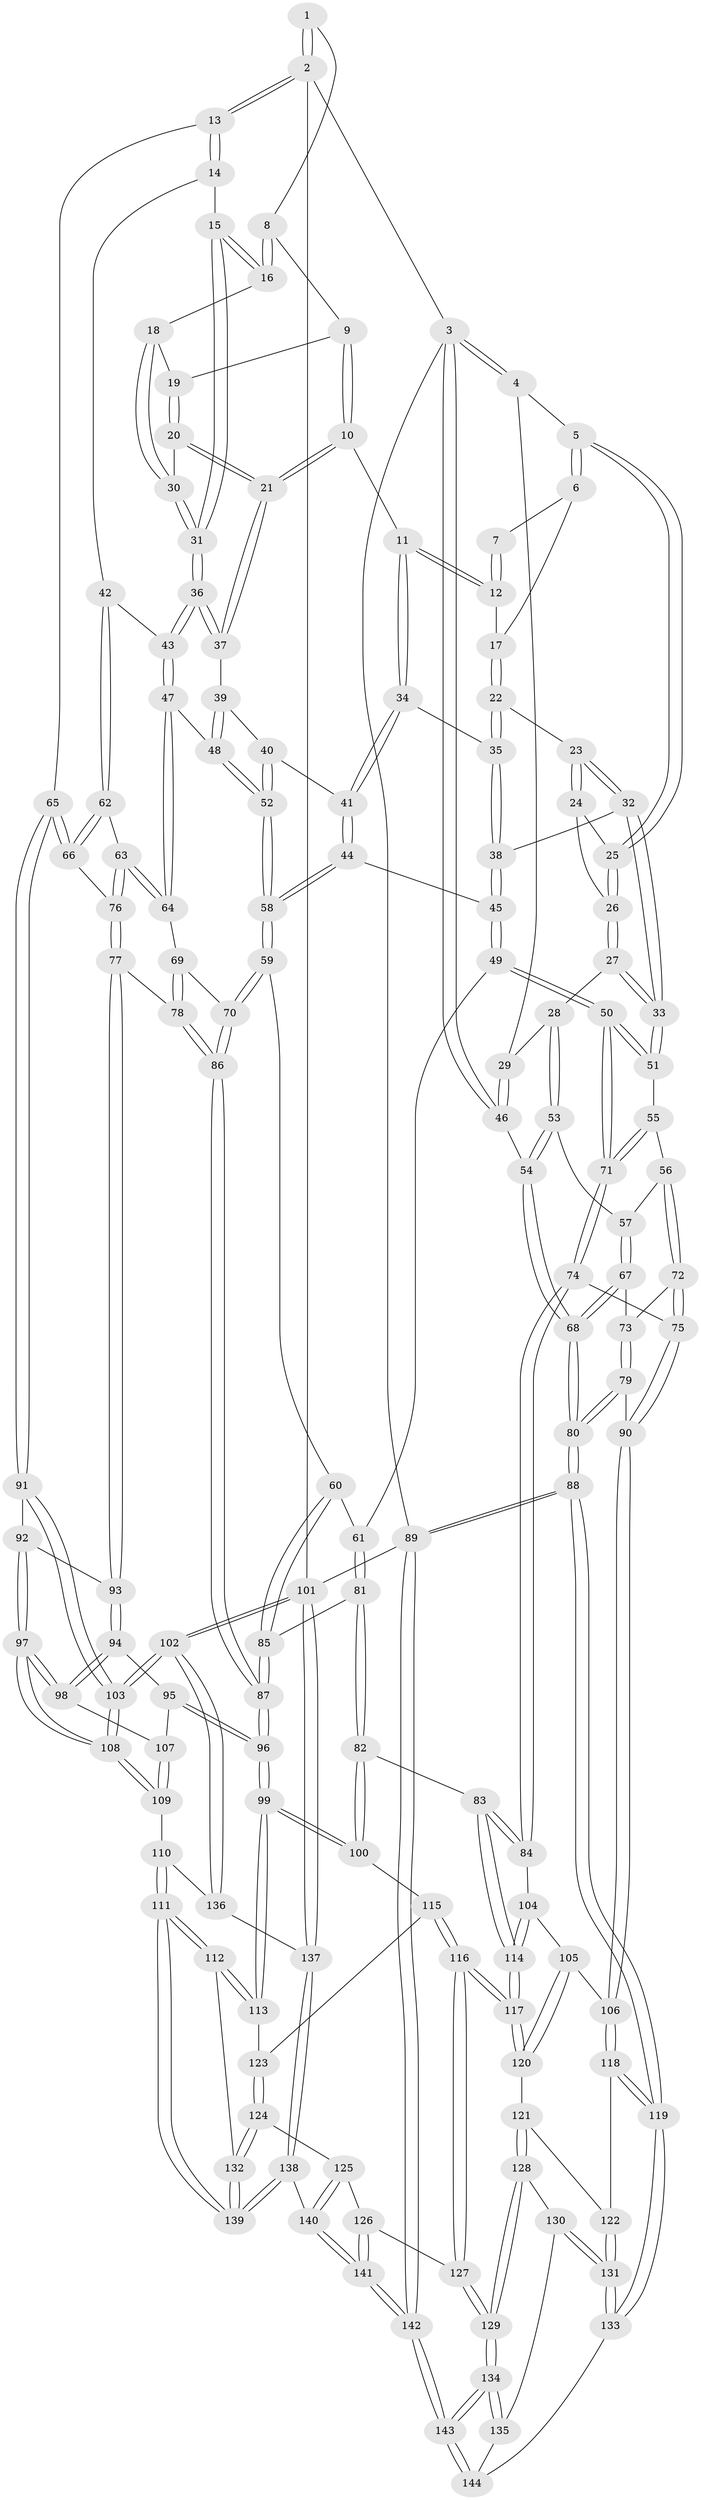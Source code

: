// coarse degree distribution, {3: 0.09, 8: 0.01, 6: 0.08, 5: 0.37, 2: 0.01, 4: 0.44}
// Generated by graph-tools (version 1.1) at 2025/24/03/03/25 07:24:39]
// undirected, 144 vertices, 357 edges
graph export_dot {
graph [start="1"]
  node [color=gray90,style=filled];
  1 [pos="+0.9521013567957944+0"];
  2 [pos="+1+0"];
  3 [pos="+0+0"];
  4 [pos="+0.33451161467585305+0"];
  5 [pos="+0.3805251485121763+0"];
  6 [pos="+0.4724901738159985+0"];
  7 [pos="+0.9280467793191867+0"];
  8 [pos="+0.9064793937233727+0"];
  9 [pos="+0.8208602283519859+0.07017672996575298"];
  10 [pos="+0.7531514590319836+0.1387208221836897"];
  11 [pos="+0.7202084591293113+0.12648092928268587"];
  12 [pos="+0.7048834845102605+0.09908110962106997"];
  13 [pos="+1+0.13266468591936245"];
  14 [pos="+1+0.1498301530970743"];
  15 [pos="+1+0.147501026500961"];
  16 [pos="+0.9415696053434456+0.10303044536126066"];
  17 [pos="+0.4970580083532506+0"];
  18 [pos="+0.9268364322847522+0.11225858393414957"];
  19 [pos="+0.8841859277197992+0.11078883597464333"];
  20 [pos="+0.8663048420525534+0.14839955759064236"];
  21 [pos="+0.7542621955398974+0.14052308085791518"];
  22 [pos="+0.5336450285942301+0.11536448665170235"];
  23 [pos="+0.4202672010915342+0.17830763199992533"];
  24 [pos="+0.40872458733077943+0.09691558813072502"];
  25 [pos="+0.3911424248989295+0"];
  26 [pos="+0.3589496228929057+0.16490543502420285"];
  27 [pos="+0.3419372889605943+0.2398752268191366"];
  28 [pos="+0.1923344350541474+0.1560193772325116"];
  29 [pos="+0.1901587043791354+0.1411804418687926"];
  30 [pos="+0.8977686043879811+0.17046202303143287"];
  31 [pos="+0.9081515118138501+0.22562711724498166"];
  32 [pos="+0.4117368799114456+0.22611604886988884"];
  33 [pos="+0.3672505506233088+0.25760935915706173"];
  34 [pos="+0.6210331261312645+0.1928384471301908"];
  35 [pos="+0.5517347186140866+0.16132388088020314"];
  36 [pos="+0.8942836525389204+0.2586472422421492"];
  37 [pos="+0.7738355271674807+0.19657973993132313"];
  38 [pos="+0.4926473718751538+0.22899414039707353"];
  39 [pos="+0.7520124245164378+0.24579664869731008"];
  40 [pos="+0.7421899442783446+0.25542040935259197"];
  41 [pos="+0.6248649694839606+0.27035939356904914"];
  42 [pos="+0.9182923006036453+0.302014795146016"];
  43 [pos="+0.9070394578480843+0.2962206721325434"];
  44 [pos="+0.6142808086209557+0.2983842794015185"];
  45 [pos="+0.5450246205016283+0.3160640864114619"];
  46 [pos="+0+0"];
  47 [pos="+0.8264440262724961+0.3546037011517847"];
  48 [pos="+0.8248044332870434+0.3544794825312523"];
  49 [pos="+0.48618985804780473+0.3944265851164613"];
  50 [pos="+0.4350290720131289+0.4007822468053964"];
  51 [pos="+0.3698387659582623+0.30808000544976427"];
  52 [pos="+0.7124525332611535+0.3816603427521332"];
  53 [pos="+0.14508338465436924+0.2583422107198341"];
  54 [pos="+0+0.29074219079858793"];
  55 [pos="+0.25392128606335473+0.3678710748179102"];
  56 [pos="+0.23461153186405292+0.3647161203646767"];
  57 [pos="+0.15557597608249904+0.3111798136519095"];
  58 [pos="+0.6939812061779234+0.3950023294833632"];
  59 [pos="+0.6912158176982326+0.4077078091318771"];
  60 [pos="+0.6612517303588683+0.4366896471667517"];
  61 [pos="+0.5415987728931211+0.43772059279513464"];
  62 [pos="+1+0.3661588191734924"];
  63 [pos="+0.8985949056523527+0.44238747853812943"];
  64 [pos="+0.843403970629659+0.41995326121560733"];
  65 [pos="+1+0.40663993890188355"];
  66 [pos="+1+0.3971267209359621"];
  67 [pos="+0.1122966994987286+0.38939474852482286"];
  68 [pos="+0+0.43615739373495965"];
  69 [pos="+0.8350501740654904+0.4329546090511656"];
  70 [pos="+0.7657495697896666+0.4758080171133881"];
  71 [pos="+0.3519475888659683+0.5447624239999438"];
  72 [pos="+0.1945615397275836+0.4966384922258021"];
  73 [pos="+0.11715956705445475+0.40615433072256457"];
  74 [pos="+0.34408905189702926+0.5760728519073729"];
  75 [pos="+0.2148550369227125+0.5617496250635274"];
  76 [pos="+0.8963158520818448+0.5318260512970633"];
  77 [pos="+0.8778978836724716+0.5633062692312516"];
  78 [pos="+0.862154839632081+0.5616277371733654"];
  79 [pos="+0.024672657192706893+0.629747961173969"];
  80 [pos="+0+0.6181603371077574"];
  81 [pos="+0.5481689273079301+0.5518321328194027"];
  82 [pos="+0.41092251286048403+0.6296034419370191"];
  83 [pos="+0.38958763130899393+0.6313812341446073"];
  84 [pos="+0.36585979364819127+0.6083304470392372"];
  85 [pos="+0.6469371983304637+0.5726746250653519"];
  86 [pos="+0.7939908185161628+0.5677764015350114"];
  87 [pos="+0.7026380004025164+0.6460589451682875"];
  88 [pos="+0+1"];
  89 [pos="+0+1"];
  90 [pos="+0.05169321882899437+0.6359731141551065"];
  91 [pos="+1+0.5043205416755088"];
  92 [pos="+0.9588869803867864+0.5748687830537074"];
  93 [pos="+0.8862590423935683+0.5720619088145945"];
  94 [pos="+0.9160249407507847+0.6812303305359522"];
  95 [pos="+0.7972694793618031+0.691606716632284"];
  96 [pos="+0.6998051123831963+0.6703213957056614"];
  97 [pos="+1+0.7494113830211574"];
  98 [pos="+0.9266847668396935+0.6938208989075064"];
  99 [pos="+0.6777756047428516+0.7163357279801478"];
  100 [pos="+0.6317542286971821+0.7184235344209583"];
  101 [pos="+1+1"];
  102 [pos="+1+1"];
  103 [pos="+1+0.8644896487924141"];
  104 [pos="+0.20607778953475864+0.7447215258802491"];
  105 [pos="+0.18928067799997222+0.7569461221602949"];
  106 [pos="+0.10190999472524517+0.7091225121712225"];
  107 [pos="+0.8577394496109719+0.7586831284202081"];
  108 [pos="+1+0.7908665041458989"];
  109 [pos="+0.8369479193882815+0.8138348221327927"];
  110 [pos="+0.7908430239158195+0.8497413969269796"];
  111 [pos="+0.7424901887185342+0.8414625994425126"];
  112 [pos="+0.7102697906495524+0.8067356927310843"];
  113 [pos="+0.6986698029404526+0.783675735874749"];
  114 [pos="+0.3896927929511678+0.7527476875905522"];
  115 [pos="+0.5198913633630552+0.8010759149698289"];
  116 [pos="+0.39648679372570117+0.8116388342152406"];
  117 [pos="+0.39066187457157847+0.7807551137663999"];
  118 [pos="+0.09228574533766487+0.8565445245309605"];
  119 [pos="+0.00712834701213898+1"];
  120 [pos="+0.19487718941490742+0.7668003096894371"];
  121 [pos="+0.20962517899055527+0.8329857194465169"];
  122 [pos="+0.20835358765026232+0.8339555848535174"];
  123 [pos="+0.5605311557035936+0.8512911825660643"];
  124 [pos="+0.5607891105924998+0.8909143478678858"];
  125 [pos="+0.48125182018044943+0.9009378240947432"];
  126 [pos="+0.40753360993446475+0.8442967310485401"];
  127 [pos="+0.3926193049422094+0.8269995968003541"];
  128 [pos="+0.2493926056388666+0.8514884739196598"];
  129 [pos="+0.3660721421783465+0.8492979596909712"];
  130 [pos="+0.23461441960481963+0.9062756904927634"];
  131 [pos="+0.16389503017776658+0.9277869327215958"];
  132 [pos="+0.5862762363219999+0.9113980283899071"];
  133 [pos="+0.13905292143020667+0.9551195447896508"];
  134 [pos="+0.32727851737568997+0.9526220402165155"];
  135 [pos="+0.24791626625705174+0.940052708946234"];
  136 [pos="+0.7967120181541752+0.8557446871876779"];
  137 [pos="+0.8772109409400437+1"];
  138 [pos="+0.6287553568951119+1"];
  139 [pos="+0.6317798622870213+1"];
  140 [pos="+0.5796200071424282+1"];
  141 [pos="+0.47802972279847794+1"];
  142 [pos="+0.35689395055697604+1"];
  143 [pos="+0.3352486436005511+1"];
  144 [pos="+0.21710285061920784+0.9630385439178155"];
  1 -- 2;
  1 -- 2;
  1 -- 8;
  2 -- 3;
  2 -- 13;
  2 -- 13;
  2 -- 101;
  3 -- 4;
  3 -- 4;
  3 -- 46;
  3 -- 46;
  3 -- 89;
  4 -- 5;
  4 -- 29;
  5 -- 6;
  5 -- 6;
  5 -- 25;
  5 -- 25;
  6 -- 7;
  6 -- 17;
  7 -- 12;
  7 -- 12;
  8 -- 9;
  8 -- 16;
  8 -- 16;
  9 -- 10;
  9 -- 10;
  9 -- 19;
  10 -- 11;
  10 -- 21;
  10 -- 21;
  11 -- 12;
  11 -- 12;
  11 -- 34;
  11 -- 34;
  12 -- 17;
  13 -- 14;
  13 -- 14;
  13 -- 65;
  14 -- 15;
  14 -- 42;
  15 -- 16;
  15 -- 16;
  15 -- 31;
  15 -- 31;
  16 -- 18;
  17 -- 22;
  17 -- 22;
  18 -- 19;
  18 -- 30;
  18 -- 30;
  19 -- 20;
  19 -- 20;
  20 -- 21;
  20 -- 21;
  20 -- 30;
  21 -- 37;
  21 -- 37;
  22 -- 23;
  22 -- 35;
  22 -- 35;
  23 -- 24;
  23 -- 24;
  23 -- 32;
  23 -- 32;
  24 -- 25;
  24 -- 26;
  25 -- 26;
  25 -- 26;
  26 -- 27;
  26 -- 27;
  27 -- 28;
  27 -- 33;
  27 -- 33;
  28 -- 29;
  28 -- 53;
  28 -- 53;
  29 -- 46;
  29 -- 46;
  30 -- 31;
  30 -- 31;
  31 -- 36;
  31 -- 36;
  32 -- 33;
  32 -- 33;
  32 -- 38;
  33 -- 51;
  33 -- 51;
  34 -- 35;
  34 -- 41;
  34 -- 41;
  35 -- 38;
  35 -- 38;
  36 -- 37;
  36 -- 37;
  36 -- 43;
  36 -- 43;
  37 -- 39;
  38 -- 45;
  38 -- 45;
  39 -- 40;
  39 -- 48;
  39 -- 48;
  40 -- 41;
  40 -- 52;
  40 -- 52;
  41 -- 44;
  41 -- 44;
  42 -- 43;
  42 -- 62;
  42 -- 62;
  43 -- 47;
  43 -- 47;
  44 -- 45;
  44 -- 58;
  44 -- 58;
  45 -- 49;
  45 -- 49;
  46 -- 54;
  47 -- 48;
  47 -- 64;
  47 -- 64;
  48 -- 52;
  48 -- 52;
  49 -- 50;
  49 -- 50;
  49 -- 61;
  50 -- 51;
  50 -- 51;
  50 -- 71;
  50 -- 71;
  51 -- 55;
  52 -- 58;
  52 -- 58;
  53 -- 54;
  53 -- 54;
  53 -- 57;
  54 -- 68;
  54 -- 68;
  55 -- 56;
  55 -- 71;
  55 -- 71;
  56 -- 57;
  56 -- 72;
  56 -- 72;
  57 -- 67;
  57 -- 67;
  58 -- 59;
  58 -- 59;
  59 -- 60;
  59 -- 70;
  59 -- 70;
  60 -- 61;
  60 -- 85;
  60 -- 85;
  61 -- 81;
  61 -- 81;
  62 -- 63;
  62 -- 66;
  62 -- 66;
  63 -- 64;
  63 -- 64;
  63 -- 76;
  63 -- 76;
  64 -- 69;
  65 -- 66;
  65 -- 66;
  65 -- 91;
  65 -- 91;
  66 -- 76;
  67 -- 68;
  67 -- 68;
  67 -- 73;
  68 -- 80;
  68 -- 80;
  69 -- 70;
  69 -- 78;
  69 -- 78;
  70 -- 86;
  70 -- 86;
  71 -- 74;
  71 -- 74;
  72 -- 73;
  72 -- 75;
  72 -- 75;
  73 -- 79;
  73 -- 79;
  74 -- 75;
  74 -- 84;
  74 -- 84;
  75 -- 90;
  75 -- 90;
  76 -- 77;
  76 -- 77;
  77 -- 78;
  77 -- 93;
  77 -- 93;
  78 -- 86;
  78 -- 86;
  79 -- 80;
  79 -- 80;
  79 -- 90;
  80 -- 88;
  80 -- 88;
  81 -- 82;
  81 -- 82;
  81 -- 85;
  82 -- 83;
  82 -- 100;
  82 -- 100;
  83 -- 84;
  83 -- 84;
  83 -- 114;
  83 -- 114;
  84 -- 104;
  85 -- 87;
  85 -- 87;
  86 -- 87;
  86 -- 87;
  87 -- 96;
  87 -- 96;
  88 -- 89;
  88 -- 89;
  88 -- 119;
  88 -- 119;
  89 -- 142;
  89 -- 142;
  89 -- 101;
  90 -- 106;
  90 -- 106;
  91 -- 92;
  91 -- 103;
  91 -- 103;
  92 -- 93;
  92 -- 97;
  92 -- 97;
  93 -- 94;
  93 -- 94;
  94 -- 95;
  94 -- 98;
  94 -- 98;
  95 -- 96;
  95 -- 96;
  95 -- 107;
  96 -- 99;
  96 -- 99;
  97 -- 98;
  97 -- 98;
  97 -- 108;
  97 -- 108;
  98 -- 107;
  99 -- 100;
  99 -- 100;
  99 -- 113;
  99 -- 113;
  100 -- 115;
  101 -- 102;
  101 -- 102;
  101 -- 137;
  101 -- 137;
  102 -- 103;
  102 -- 103;
  102 -- 136;
  102 -- 136;
  103 -- 108;
  103 -- 108;
  104 -- 105;
  104 -- 114;
  104 -- 114;
  105 -- 106;
  105 -- 120;
  105 -- 120;
  106 -- 118;
  106 -- 118;
  107 -- 109;
  107 -- 109;
  108 -- 109;
  108 -- 109;
  109 -- 110;
  110 -- 111;
  110 -- 111;
  110 -- 136;
  111 -- 112;
  111 -- 112;
  111 -- 139;
  111 -- 139;
  112 -- 113;
  112 -- 113;
  112 -- 132;
  113 -- 123;
  114 -- 117;
  114 -- 117;
  115 -- 116;
  115 -- 116;
  115 -- 123;
  116 -- 117;
  116 -- 117;
  116 -- 127;
  116 -- 127;
  117 -- 120;
  117 -- 120;
  118 -- 119;
  118 -- 119;
  118 -- 122;
  119 -- 133;
  119 -- 133;
  120 -- 121;
  121 -- 122;
  121 -- 128;
  121 -- 128;
  122 -- 131;
  122 -- 131;
  123 -- 124;
  123 -- 124;
  124 -- 125;
  124 -- 132;
  124 -- 132;
  125 -- 126;
  125 -- 140;
  125 -- 140;
  126 -- 127;
  126 -- 141;
  126 -- 141;
  127 -- 129;
  127 -- 129;
  128 -- 129;
  128 -- 129;
  128 -- 130;
  129 -- 134;
  129 -- 134;
  130 -- 131;
  130 -- 131;
  130 -- 135;
  131 -- 133;
  131 -- 133;
  132 -- 139;
  132 -- 139;
  133 -- 144;
  134 -- 135;
  134 -- 135;
  134 -- 143;
  134 -- 143;
  135 -- 144;
  136 -- 137;
  137 -- 138;
  137 -- 138;
  138 -- 139;
  138 -- 139;
  138 -- 140;
  140 -- 141;
  140 -- 141;
  141 -- 142;
  141 -- 142;
  142 -- 143;
  142 -- 143;
  143 -- 144;
  143 -- 144;
}
